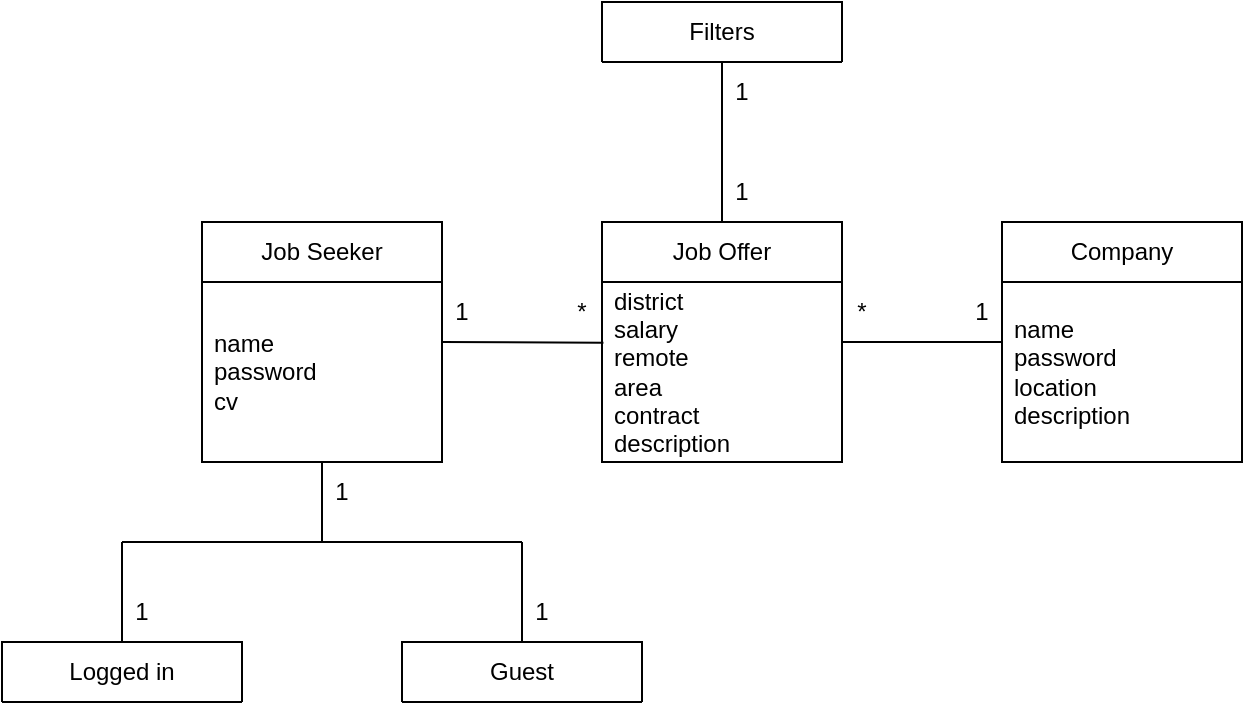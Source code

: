 <mxfile version="21.0.2" type="device"><diagram name="Página-1" id="s-lhYk2K9JkWQ4pGl2oo"><mxGraphModel dx="954" dy="668" grid="1" gridSize="10" guides="1" tooltips="1" connect="1" arrows="1" fold="1" page="1" pageScale="1" pageWidth="827" pageHeight="1169" math="0" shadow="0"><root><mxCell id="0"/><mxCell id="1" parent="0"/><mxCell id="6TE9Rrw5t2qzpa9ZI_KS-1" value="Company" style="swimlane;fontStyle=0;childLayout=stackLayout;horizontal=1;startSize=30;horizontalStack=0;resizeParent=1;resizeParentMax=0;resizeLast=0;collapsible=1;marginBottom=0;whiteSpace=wrap;html=1;" parent="1" vertex="1"><mxGeometry x="560" y="280" width="120" height="120" as="geometry"/></mxCell><mxCell id="6TE9Rrw5t2qzpa9ZI_KS-2" value="name&lt;br&gt;password&lt;br&gt;location&lt;br&gt;description" style="text;strokeColor=none;fillColor=none;align=left;verticalAlign=middle;spacingLeft=4;spacingRight=4;overflow=hidden;points=[[0,0.5],[1,0.5]];portConstraint=eastwest;rotatable=0;whiteSpace=wrap;html=1;" parent="6TE9Rrw5t2qzpa9ZI_KS-1" vertex="1"><mxGeometry y="30" width="120" height="90" as="geometry"/></mxCell><mxCell id="6TE9Rrw5t2qzpa9ZI_KS-5" value="Job Seeker" style="swimlane;fontStyle=0;childLayout=stackLayout;horizontal=1;startSize=30;horizontalStack=0;resizeParent=1;resizeParentMax=0;resizeLast=0;collapsible=1;marginBottom=0;whiteSpace=wrap;html=1;" parent="1" vertex="1"><mxGeometry x="160" y="280" width="120" height="120" as="geometry"/></mxCell><mxCell id="6TE9Rrw5t2qzpa9ZI_KS-6" value="name&lt;br&gt;password&lt;br&gt;cv" style="text;strokeColor=none;fillColor=none;align=left;verticalAlign=middle;spacingLeft=4;spacingRight=4;overflow=hidden;points=[[0,0.5],[1,0.5]];portConstraint=eastwest;rotatable=0;whiteSpace=wrap;html=1;" parent="6TE9Rrw5t2qzpa9ZI_KS-5" vertex="1"><mxGeometry y="30" width="120" height="90" as="geometry"/></mxCell><mxCell id="6TE9Rrw5t2qzpa9ZI_KS-9" value="Job Offer" style="swimlane;fontStyle=0;childLayout=stackLayout;horizontal=1;startSize=30;horizontalStack=0;resizeParent=1;resizeParentMax=0;resizeLast=0;collapsible=1;marginBottom=0;whiteSpace=wrap;html=1;" parent="1" vertex="1"><mxGeometry x="360" y="280" width="120" height="120" as="geometry"/></mxCell><mxCell id="6TE9Rrw5t2qzpa9ZI_KS-10" value="district&lt;br&gt;salary&lt;br&gt;remote&lt;br&gt;area&lt;br&gt;contract&lt;br&gt;description" style="text;strokeColor=none;fillColor=none;align=left;verticalAlign=middle;spacingLeft=4;spacingRight=4;overflow=hidden;points=[[0,0.5],[1,0.5]];portConstraint=eastwest;rotatable=0;whiteSpace=wrap;html=1;" parent="6TE9Rrw5t2qzpa9ZI_KS-9" vertex="1"><mxGeometry y="30" width="120" height="90" as="geometry"/></mxCell><mxCell id="6TE9Rrw5t2qzpa9ZI_KS-14" value="" style="endArrow=none;html=1;rounded=0;entryX=0.006;entryY=0.337;entryDx=0;entryDy=0;entryPerimeter=0;" parent="1" target="6TE9Rrw5t2qzpa9ZI_KS-10" edge="1"><mxGeometry width="50" height="50" relative="1" as="geometry"><mxPoint x="280" y="340" as="sourcePoint"/><mxPoint x="330" y="290" as="targetPoint"/></mxGeometry></mxCell><mxCell id="6TE9Rrw5t2qzpa9ZI_KS-15" value="" style="endArrow=none;html=1;rounded=0;" parent="1" edge="1"><mxGeometry width="50" height="50" relative="1" as="geometry"><mxPoint x="480" y="340" as="sourcePoint"/><mxPoint x="560" y="340" as="targetPoint"/></mxGeometry></mxCell><mxCell id="OKg8KIr39nbXzPuvH7cq-1" value="1" style="text;html=1;strokeColor=none;fillColor=none;align=center;verticalAlign=middle;whiteSpace=wrap;rounded=0;" vertex="1" parent="1"><mxGeometry x="260" y="310" width="60" height="30" as="geometry"/></mxCell><mxCell id="OKg8KIr39nbXzPuvH7cq-2" value="*" style="text;html=1;strokeColor=none;fillColor=none;align=center;verticalAlign=middle;whiteSpace=wrap;rounded=0;" vertex="1" parent="1"><mxGeometry x="320" y="310" width="60" height="30" as="geometry"/></mxCell><mxCell id="OKg8KIr39nbXzPuvH7cq-3" value="1" style="text;html=1;strokeColor=none;fillColor=none;align=center;verticalAlign=middle;whiteSpace=wrap;rounded=0;" vertex="1" parent="1"><mxGeometry x="520" y="310" width="60" height="30" as="geometry"/></mxCell><mxCell id="OKg8KIr39nbXzPuvH7cq-4" value="*" style="text;html=1;strokeColor=none;fillColor=none;align=center;verticalAlign=middle;whiteSpace=wrap;rounded=0;" vertex="1" parent="1"><mxGeometry x="460" y="310" width="60" height="30" as="geometry"/></mxCell><mxCell id="OKg8KIr39nbXzPuvH7cq-5" value="" style="endArrow=none;html=1;rounded=0;" edge="1" parent="1"><mxGeometry width="50" height="50" relative="1" as="geometry"><mxPoint x="420" y="280" as="sourcePoint"/><mxPoint x="420" y="200" as="targetPoint"/></mxGeometry></mxCell><mxCell id="OKg8KIr39nbXzPuvH7cq-10" value="Filters" style="swimlane;fontStyle=0;childLayout=stackLayout;horizontal=1;startSize=30;horizontalStack=0;resizeParent=1;resizeParentMax=0;resizeLast=0;collapsible=1;marginBottom=0;whiteSpace=wrap;html=1;" vertex="1" parent="1"><mxGeometry x="360" y="170" width="120" height="30" as="geometry"><mxRectangle x="360" y="170" width="70" height="30" as="alternateBounds"/></mxGeometry></mxCell><mxCell id="OKg8KIr39nbXzPuvH7cq-12" value="1" style="text;html=1;strokeColor=none;fillColor=none;align=center;verticalAlign=middle;whiteSpace=wrap;rounded=0;" vertex="1" parent="1"><mxGeometry x="400" y="200" width="60" height="30" as="geometry"/></mxCell><mxCell id="OKg8KIr39nbXzPuvH7cq-13" value="1" style="text;html=1;strokeColor=none;fillColor=none;align=center;verticalAlign=middle;whiteSpace=wrap;rounded=0;" vertex="1" parent="1"><mxGeometry x="400" y="250" width="60" height="30" as="geometry"/></mxCell><mxCell id="OKg8KIr39nbXzPuvH7cq-14" value="" style="endArrow=none;html=1;rounded=0;" edge="1" parent="1"><mxGeometry width="50" height="50" relative="1" as="geometry"><mxPoint x="220" y="440" as="sourcePoint"/><mxPoint x="220" y="400" as="targetPoint"/></mxGeometry></mxCell><mxCell id="OKg8KIr39nbXzPuvH7cq-15" value="Logged in" style="swimlane;fontStyle=0;childLayout=stackLayout;horizontal=1;startSize=30;horizontalStack=0;resizeParent=1;resizeParentMax=0;resizeLast=0;collapsible=1;marginBottom=0;whiteSpace=wrap;html=1;" vertex="1" parent="1"><mxGeometry x="60" y="490" width="120" height="30" as="geometry"><mxRectangle x="360" y="170" width="70" height="30" as="alternateBounds"/></mxGeometry></mxCell><mxCell id="OKg8KIr39nbXzPuvH7cq-16" value="" style="endArrow=none;html=1;rounded=0;" edge="1" parent="1"><mxGeometry width="50" height="50" relative="1" as="geometry"><mxPoint x="120" y="440" as="sourcePoint"/><mxPoint x="320" y="440" as="targetPoint"/></mxGeometry></mxCell><mxCell id="OKg8KIr39nbXzPuvH7cq-17" value="Guest" style="swimlane;fontStyle=0;childLayout=stackLayout;horizontal=1;startSize=30;horizontalStack=0;resizeParent=1;resizeParentMax=0;resizeLast=0;collapsible=1;marginBottom=0;whiteSpace=wrap;html=1;" vertex="1" parent="1"><mxGeometry x="260" y="490" width="120" height="30" as="geometry"><mxRectangle x="360" y="170" width="70" height="30" as="alternateBounds"/></mxGeometry></mxCell><mxCell id="OKg8KIr39nbXzPuvH7cq-18" value="" style="endArrow=none;html=1;rounded=0;" edge="1" parent="1"><mxGeometry width="50" height="50" relative="1" as="geometry"><mxPoint x="120" y="490" as="sourcePoint"/><mxPoint x="120" y="440" as="targetPoint"/></mxGeometry></mxCell><mxCell id="OKg8KIr39nbXzPuvH7cq-19" value="" style="endArrow=none;html=1;rounded=0;" edge="1" parent="1"><mxGeometry width="50" height="50" relative="1" as="geometry"><mxPoint x="320" y="490" as="sourcePoint"/><mxPoint x="320" y="440" as="targetPoint"/></mxGeometry></mxCell><mxCell id="OKg8KIr39nbXzPuvH7cq-20" value="1" style="text;html=1;strokeColor=none;fillColor=none;align=center;verticalAlign=middle;whiteSpace=wrap;rounded=0;" vertex="1" parent="1"><mxGeometry x="100" y="460" width="60" height="30" as="geometry"/></mxCell><mxCell id="OKg8KIr39nbXzPuvH7cq-22" value="1" style="text;html=1;strokeColor=none;fillColor=none;align=center;verticalAlign=middle;whiteSpace=wrap;rounded=0;" vertex="1" parent="1"><mxGeometry x="300" y="460" width="60" height="30" as="geometry"/></mxCell><mxCell id="OKg8KIr39nbXzPuvH7cq-23" value="1" style="text;html=1;strokeColor=none;fillColor=none;align=center;verticalAlign=middle;whiteSpace=wrap;rounded=0;" vertex="1" parent="1"><mxGeometry x="200" y="400" width="60" height="30" as="geometry"/></mxCell></root></mxGraphModel></diagram></mxfile>